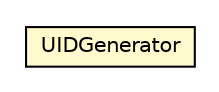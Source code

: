 #!/usr/local/bin/dot
#
# Class diagram 
# Generated by UMLGraph version 5.1 (http://www.umlgraph.org/)
#

digraph G {
	edge [fontname="Helvetica",fontsize=10,labelfontname="Helvetica",labelfontsize=10];
	node [fontname="Helvetica",fontsize=10,shape=plaintext];
	nodesep=0.25;
	ranksep=0.5;
	// com.connectlife.coreserver.environment.UIDGenerator
	c1348 [label=<<table title="com.connectlife.coreserver.environment.UIDGenerator" border="0" cellborder="1" cellspacing="0" cellpadding="2" port="p" bgcolor="lemonChiffon" href="./UIDGenerator.html">
		<tr><td><table border="0" cellspacing="0" cellpadding="1">
<tr><td align="center" balign="center"> UIDGenerator </td></tr>
		</table></td></tr>
		</table>>, fontname="Helvetica", fontcolor="black", fontsize=10.0];
}

